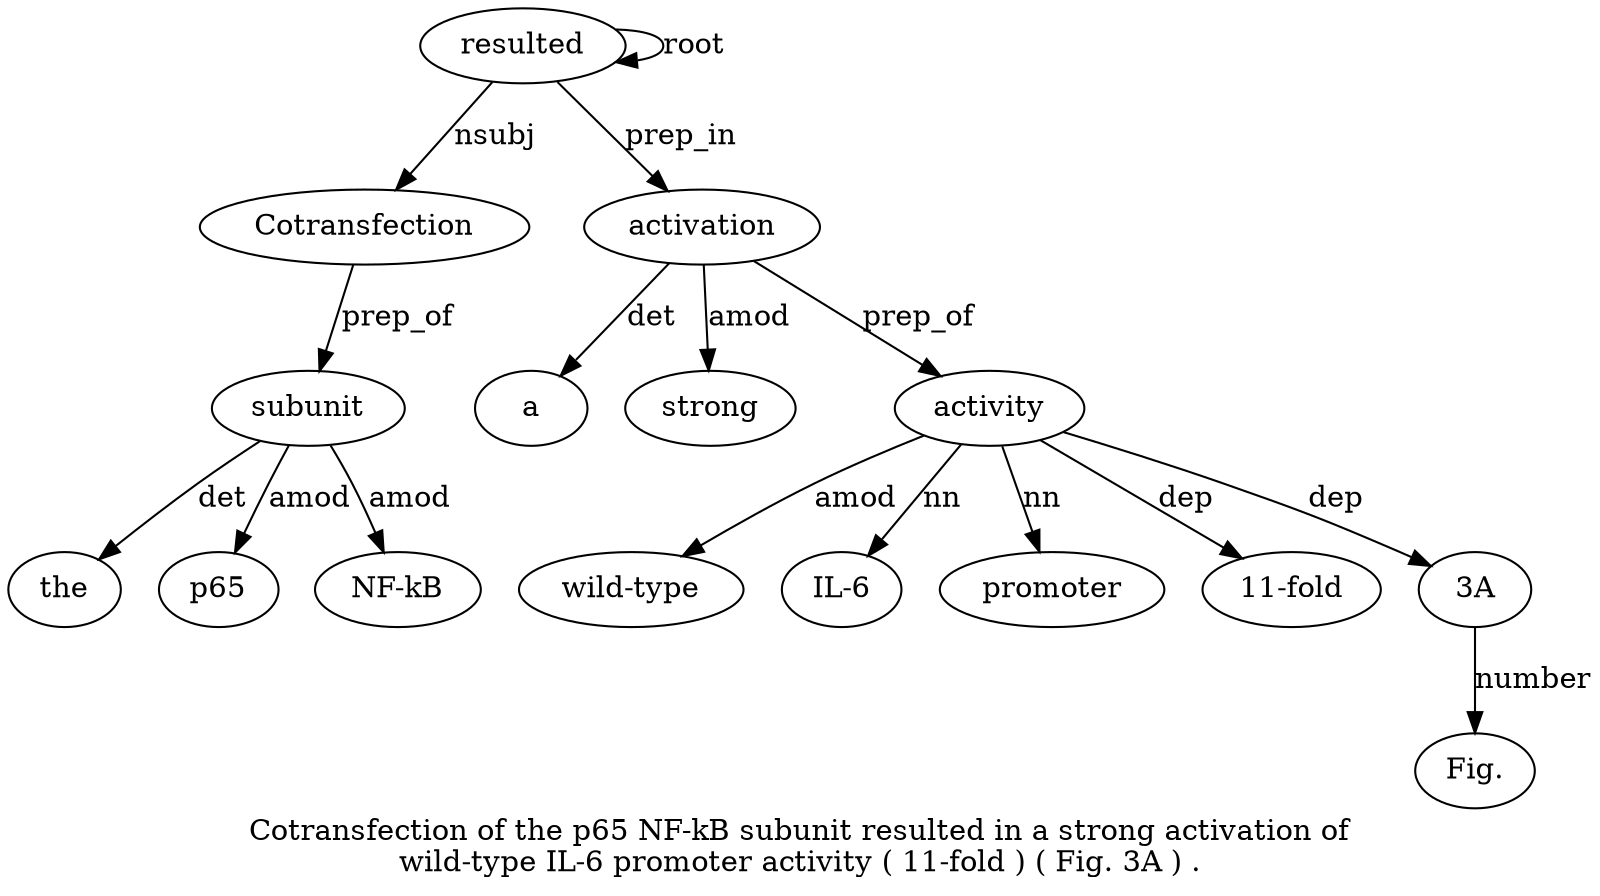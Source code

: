 digraph "Cotransfection of the p65 NF-kB subunit resulted in a strong activation of wild-type IL-6 promoter activity ( 11-fold ) ( Fig. 3A ) ." {
label="Cotransfection of the p65 NF-kB subunit resulted in a strong activation of
wild-type IL-6 promoter activity ( 11-fold ) ( Fig. 3A ) .";
resulted7 [style=filled, fillcolor=white, label=resulted];
Cotransfection1 [style=filled, fillcolor=white, label=Cotransfection];
resulted7 -> Cotransfection1  [label=nsubj];
subunit6 [style=filled, fillcolor=white, label=subunit];
the3 [style=filled, fillcolor=white, label=the];
subunit6 -> the3  [label=det];
p654 [style=filled, fillcolor=white, label=p65];
subunit6 -> p654  [label=amod];
"NF-kB5" [style=filled, fillcolor=white, label="NF-kB"];
subunit6 -> "NF-kB5"  [label=amod];
Cotransfection1 -> subunit6  [label=prep_of];
resulted7 -> resulted7  [label=root];
activation11 [style=filled, fillcolor=white, label=activation];
a9 [style=filled, fillcolor=white, label=a];
activation11 -> a9  [label=det];
strong10 [style=filled, fillcolor=white, label=strong];
activation11 -> strong10  [label=amod];
resulted7 -> activation11  [label=prep_in];
activity16 [style=filled, fillcolor=white, label=activity];
"wild-type13" [style=filled, fillcolor=white, label="wild-type"];
activity16 -> "wild-type13"  [label=amod];
"IL-614" [style=filled, fillcolor=white, label="IL-6"];
activity16 -> "IL-614"  [label=nn];
promoter15 [style=filled, fillcolor=white, label=promoter];
activity16 -> promoter15  [label=nn];
activation11 -> activity16  [label=prep_of];
"11-fold8" [style=filled, fillcolor=white, label="11-fold"];
activity16 -> "11-fold8"  [label=dep];
"3A22" [style=filled, fillcolor=white, label="3A"];
"Fig.21" [style=filled, fillcolor=white, label="Fig."];
"3A22" -> "Fig.21"  [label=number];
activity16 -> "3A22"  [label=dep];
}
